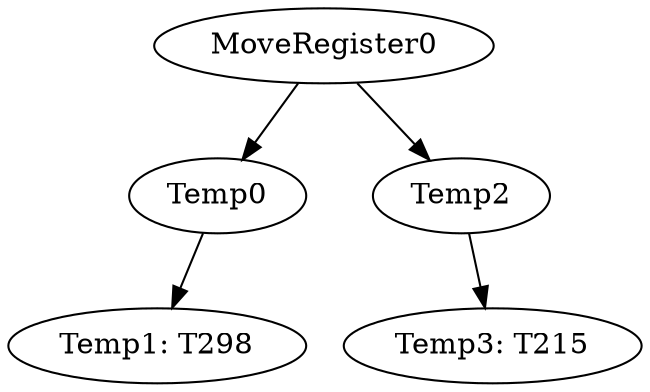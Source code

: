 digraph {
	ordering = out;
	MoveRegister0 -> Temp0;
	MoveRegister0 -> Temp2;
	Temp2 -> "Temp3: T215";
	Temp0 -> "Temp1: T298";
}

